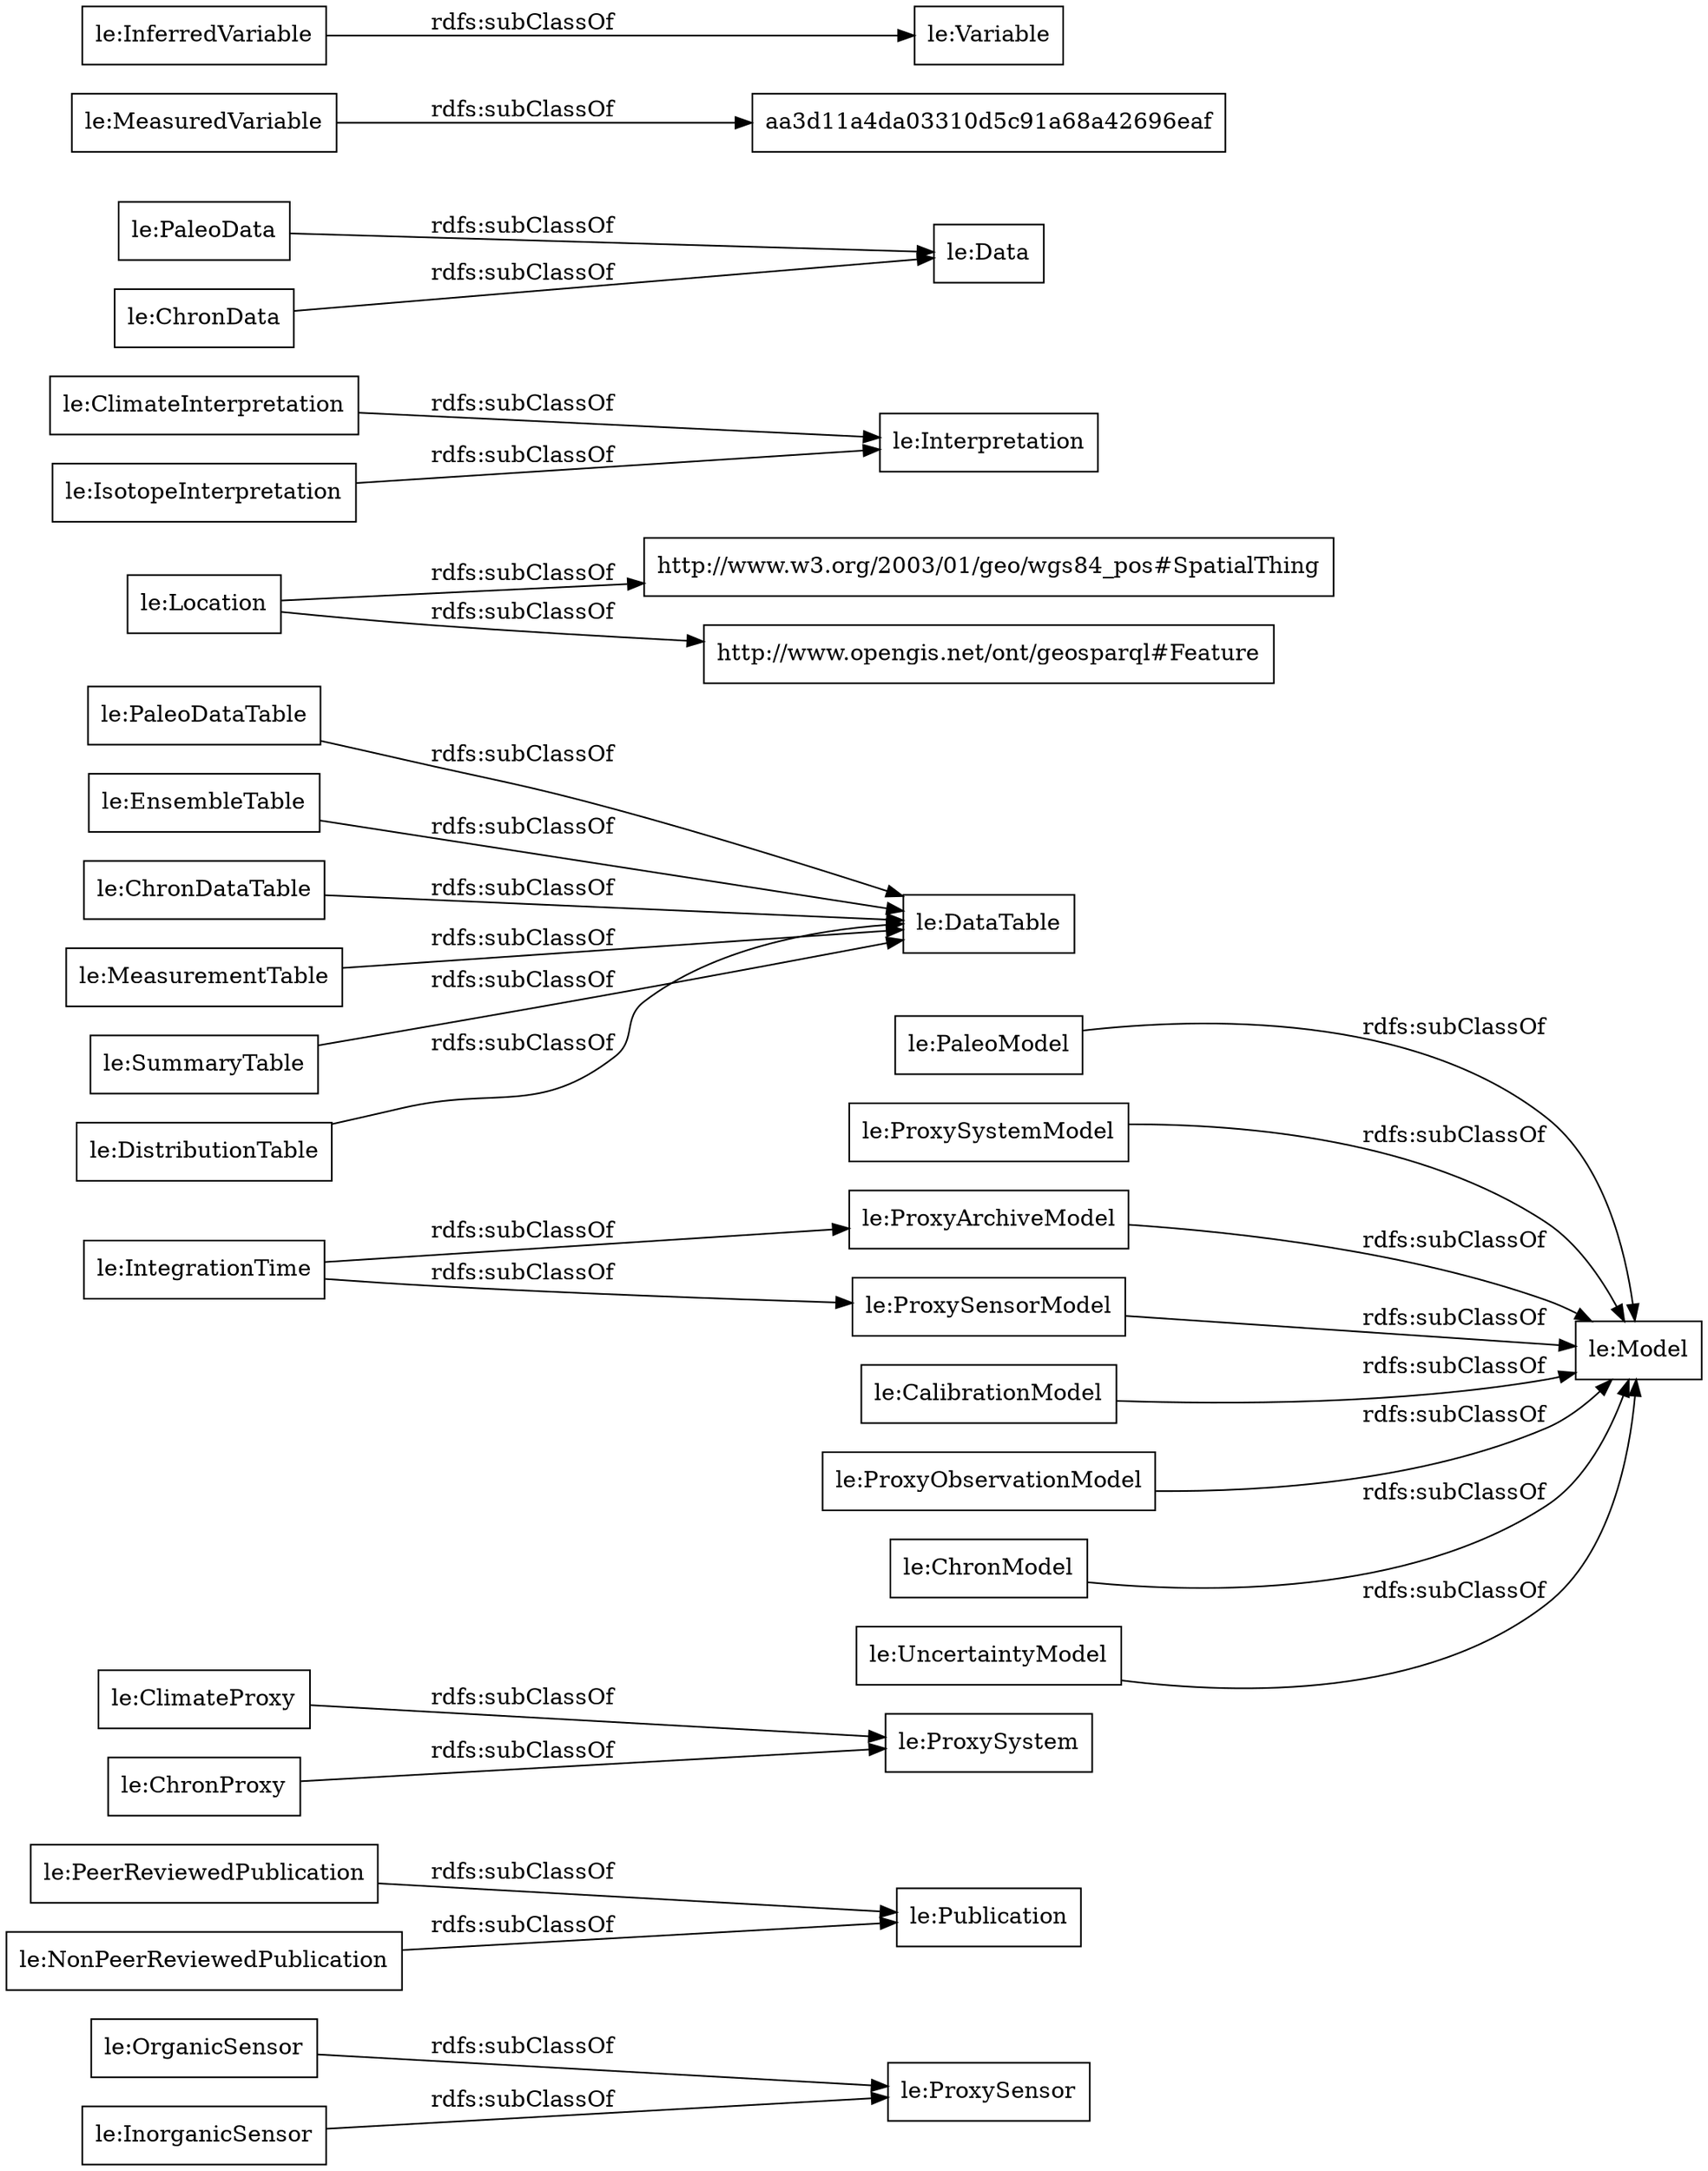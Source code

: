 digraph ar2dtool_diagram { 
rankdir=LR;
size="1000"
node [shape = rectangle, color="black"]; "le:OrganicSensor" "le:Publication" "le:ClimateProxy" "le:PaleoModel" "le:PaleoDataTable" "le:EnsembleTable" "le:Location" "le:ClimateInterpretation" "le:IntegrationTime" "le:ProxySystemModel" "le:InorganicSensor" "le:PaleoData" "le:DataTable" "le:ProxySystem" "le:ChronDataTable" "le:ProxyArchiveModel" "le:IsotopeInterpretation" "le:ProxySensor" "le:PeerReviewedPublication" "le:ChronData" "le:MeasuredVariable" "http://www.w3.org/2003/01/geo/wgs84_pos#SpatialThing" "le:Interpretation" "le:MeasurementTable" "le:SummaryTable" "le:Data" "le:ChronProxy" "le:DistributionTable" "le:ProxySensorModel" "aa3d11a4da03310d5c91a68a42696eaf" "le:Variable" "le:Model" "le:CalibrationModel" "http://www.opengis.net/ont/geosparql#Feature" "le:ProxyObservationModel" "le:InferredVariable" "le:NonPeerReviewedPublication" "le:ChronModel" "le:UncertaintyModel" ; /*classes style*/
	"le:InferredVariable" -> "le:Variable" [ label = "rdfs:subClassOf" ];
	"le:ProxyObservationModel" -> "le:Model" [ label = "rdfs:subClassOf" ];
	"le:PaleoModel" -> "le:Model" [ label = "rdfs:subClassOf" ];
	"le:CalibrationModel" -> "le:Model" [ label = "rdfs:subClassOf" ];
	"le:ProxyArchiveModel" -> "le:Model" [ label = "rdfs:subClassOf" ];
	"le:NonPeerReviewedPublication" -> "le:Publication" [ label = "rdfs:subClassOf" ];
	"le:Location" -> "http://www.w3.org/2003/01/geo/wgs84_pos#SpatialThing" [ label = "rdfs:subClassOf" ];
	"le:Location" -> "http://www.opengis.net/ont/geosparql#Feature" [ label = "rdfs:subClassOf" ];
	"le:IsotopeInterpretation" -> "le:Interpretation" [ label = "rdfs:subClassOf" ];
	"le:ProxySystemModel" -> "le:Model" [ label = "rdfs:subClassOf" ];
	"le:PeerReviewedPublication" -> "le:Publication" [ label = "rdfs:subClassOf" ];
	"le:MeasuredVariable" -> "aa3d11a4da03310d5c91a68a42696eaf" [ label = "rdfs:subClassOf" ];
	"le:EnsembleTable" -> "le:DataTable" [ label = "rdfs:subClassOf" ];
	"le:PaleoDataTable" -> "le:DataTable" [ label = "rdfs:subClassOf" ];
	"le:ChronData" -> "le:Data" [ label = "rdfs:subClassOf" ];
	"le:MeasurementTable" -> "le:DataTable" [ label = "rdfs:subClassOf" ];
	"le:ChronModel" -> "le:Model" [ label = "rdfs:subClassOf" ];
	"le:ProxySensorModel" -> "le:Model" [ label = "rdfs:subClassOf" ];
	"le:ClimateProxy" -> "le:ProxySystem" [ label = "rdfs:subClassOf" ];
	"le:OrganicSensor" -> "le:ProxySensor" [ label = "rdfs:subClassOf" ];
	"le:ChronProxy" -> "le:ProxySystem" [ label = "rdfs:subClassOf" ];
	"le:UncertaintyModel" -> "le:Model" [ label = "rdfs:subClassOf" ];
	"le:InorganicSensor" -> "le:ProxySensor" [ label = "rdfs:subClassOf" ];
	"le:DistributionTable" -> "le:DataTable" [ label = "rdfs:subClassOf" ];
	"le:IntegrationTime" -> "le:ProxySensorModel" [ label = "rdfs:subClassOf" ];
	"le:IntegrationTime" -> "le:ProxyArchiveModel" [ label = "rdfs:subClassOf" ];
	"le:SummaryTable" -> "le:DataTable" [ label = "rdfs:subClassOf" ];
	"le:ChronDataTable" -> "le:DataTable" [ label = "rdfs:subClassOf" ];
	"le:ClimateInterpretation" -> "le:Interpretation" [ label = "rdfs:subClassOf" ];
	"le:PaleoData" -> "le:Data" [ label = "rdfs:subClassOf" ];

}
